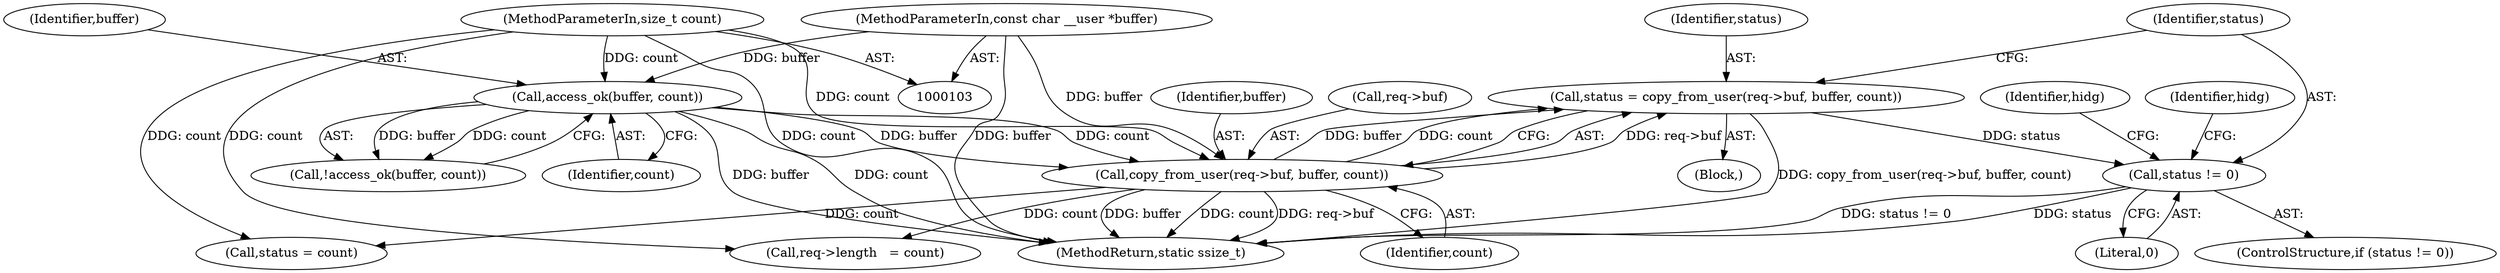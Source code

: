 digraph "0_linux_072684e8c58d17e853f8e8b9f6d9ce2e58d2b036@API" {
"1000187" [label="(Call,status = copy_from_user(req->buf, buffer, count))"];
"1000189" [label="(Call,copy_from_user(req->buf, buffer, count))"];
"1000124" [label="(Call,access_ok(buffer, count))"];
"1000105" [label="(MethodParameterIn,const char __user *buffer)"];
"1000106" [label="(MethodParameterIn,size_t count)"];
"1000196" [label="(Call,status != 0)"];
"1000204" [label="(Identifier,hidg)"];
"1000124" [label="(Call,access_ok(buffer, count))"];
"1000283" [label="(Call,status = count)"];
"1000126" [label="(Identifier,count)"];
"1000193" [label="(Identifier,buffer)"];
"1000198" [label="(Literal,0)"];
"1000197" [label="(Identifier,status)"];
"1000189" [label="(Call,copy_from_user(req->buf, buffer, count))"];
"1000195" [label="(ControlStructure,if (status != 0))"];
"1000194" [label="(Identifier,count)"];
"1000105" [label="(MethodParameterIn,const char __user *buffer)"];
"1000125" [label="(Identifier,buffer)"];
"1000242" [label="(Call,req->length   = count)"];
"1000190" [label="(Call,req->buf)"];
"1000188" [label="(Identifier,status)"];
"1000187" [label="(Call,status = copy_from_user(req->buf, buffer, count))"];
"1000106" [label="(MethodParameterIn,size_t count)"];
"1000123" [label="(Call,!access_ok(buffer, count))"];
"1000108" [label="(Block,)"];
"1000320" [label="(MethodReturn,static ssize_t)"];
"1000196" [label="(Call,status != 0)"];
"1000217" [label="(Identifier,hidg)"];
"1000187" -> "1000108"  [label="AST: "];
"1000187" -> "1000189"  [label="CFG: "];
"1000188" -> "1000187"  [label="AST: "];
"1000189" -> "1000187"  [label="AST: "];
"1000197" -> "1000187"  [label="CFG: "];
"1000187" -> "1000320"  [label="DDG: copy_from_user(req->buf, buffer, count)"];
"1000189" -> "1000187"  [label="DDG: req->buf"];
"1000189" -> "1000187"  [label="DDG: buffer"];
"1000189" -> "1000187"  [label="DDG: count"];
"1000187" -> "1000196"  [label="DDG: status"];
"1000189" -> "1000194"  [label="CFG: "];
"1000190" -> "1000189"  [label="AST: "];
"1000193" -> "1000189"  [label="AST: "];
"1000194" -> "1000189"  [label="AST: "];
"1000189" -> "1000320"  [label="DDG: count"];
"1000189" -> "1000320"  [label="DDG: req->buf"];
"1000189" -> "1000320"  [label="DDG: buffer"];
"1000124" -> "1000189"  [label="DDG: buffer"];
"1000124" -> "1000189"  [label="DDG: count"];
"1000105" -> "1000189"  [label="DDG: buffer"];
"1000106" -> "1000189"  [label="DDG: count"];
"1000189" -> "1000242"  [label="DDG: count"];
"1000189" -> "1000283"  [label="DDG: count"];
"1000124" -> "1000123"  [label="AST: "];
"1000124" -> "1000126"  [label="CFG: "];
"1000125" -> "1000124"  [label="AST: "];
"1000126" -> "1000124"  [label="AST: "];
"1000123" -> "1000124"  [label="CFG: "];
"1000124" -> "1000320"  [label="DDG: count"];
"1000124" -> "1000320"  [label="DDG: buffer"];
"1000124" -> "1000123"  [label="DDG: buffer"];
"1000124" -> "1000123"  [label="DDG: count"];
"1000105" -> "1000124"  [label="DDG: buffer"];
"1000106" -> "1000124"  [label="DDG: count"];
"1000105" -> "1000103"  [label="AST: "];
"1000105" -> "1000320"  [label="DDG: buffer"];
"1000106" -> "1000103"  [label="AST: "];
"1000106" -> "1000320"  [label="DDG: count"];
"1000106" -> "1000242"  [label="DDG: count"];
"1000106" -> "1000283"  [label="DDG: count"];
"1000196" -> "1000195"  [label="AST: "];
"1000196" -> "1000198"  [label="CFG: "];
"1000197" -> "1000196"  [label="AST: "];
"1000198" -> "1000196"  [label="AST: "];
"1000204" -> "1000196"  [label="CFG: "];
"1000217" -> "1000196"  [label="CFG: "];
"1000196" -> "1000320"  [label="DDG: status"];
"1000196" -> "1000320"  [label="DDG: status != 0"];
}
